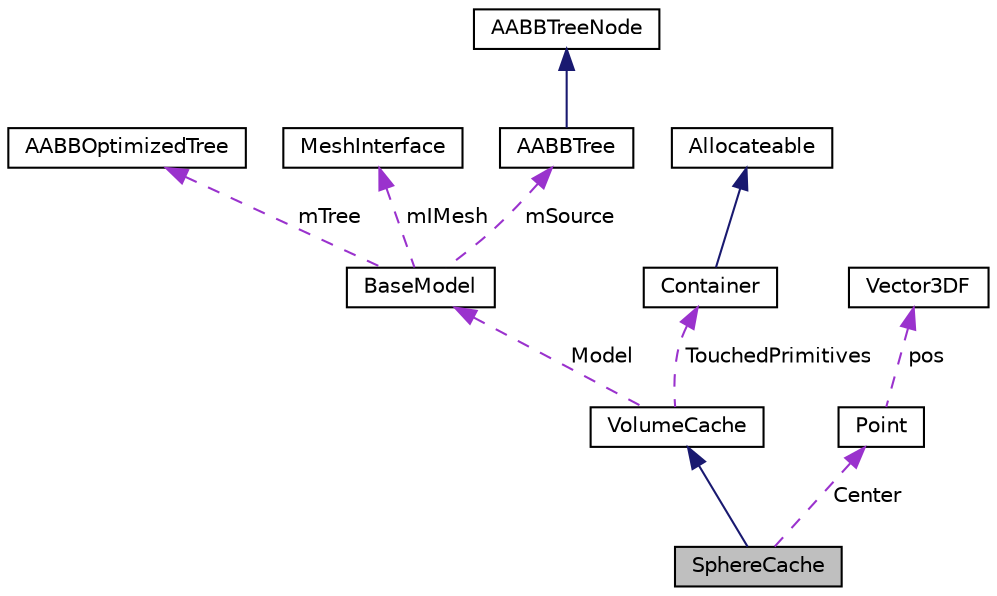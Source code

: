 digraph "SphereCache"
{
  edge [fontname="Helvetica",fontsize="10",labelfontname="Helvetica",labelfontsize="10"];
  node [fontname="Helvetica",fontsize="10",shape=record];
  Node1 [label="SphereCache",height=0.2,width=0.4,color="black", fillcolor="grey75", style="filled", fontcolor="black"];
  Node2 -> Node1 [dir="back",color="midnightblue",fontsize="10",style="solid"];
  Node2 [label="VolumeCache",height=0.2,width=0.4,color="black", fillcolor="white", style="filled",URL="$struct_volume_cache.html"];
  Node3 -> Node2 [dir="back",color="darkorchid3",fontsize="10",style="dashed",label=" Model" ];
  Node3 [label="BaseModel",height=0.2,width=0.4,color="black", fillcolor="white", style="filled",URL="$class_base_model.html"];
  Node4 -> Node3 [dir="back",color="darkorchid3",fontsize="10",style="dashed",label=" mTree" ];
  Node4 [label="AABBOptimizedTree",height=0.2,width=0.4,color="black", fillcolor="white", style="filled",URL="$class_a_a_b_b_optimized_tree.html"];
  Node5 -> Node3 [dir="back",color="darkorchid3",fontsize="10",style="dashed",label=" mIMesh" ];
  Node5 [label="MeshInterface",height=0.2,width=0.4,color="black", fillcolor="white", style="filled",URL="$class_mesh_interface.html"];
  Node6 -> Node3 [dir="back",color="darkorchid3",fontsize="10",style="dashed",label=" mSource" ];
  Node6 [label="AABBTree",height=0.2,width=0.4,color="black", fillcolor="white", style="filled",URL="$class_a_a_b_b_tree.html"];
  Node7 -> Node6 [dir="back",color="midnightblue",fontsize="10",style="solid"];
  Node7 [label="AABBTreeNode",height=0.2,width=0.4,color="black", fillcolor="white", style="filled",URL="$class_a_a_b_b_tree_node.html"];
  Node8 -> Node2 [dir="back",color="darkorchid3",fontsize="10",style="dashed",label=" TouchedPrimitives" ];
  Node8 [label="Container",height=0.2,width=0.4,color="black", fillcolor="white", style="filled",URL="$class_container.html"];
  Node9 -> Node8 [dir="back",color="midnightblue",fontsize="10",style="solid"];
  Node9 [label="Allocateable",height=0.2,width=0.4,color="black", fillcolor="white", style="filled",URL="$class_allocateable.html"];
  Node10 -> Node1 [dir="back",color="darkorchid3",fontsize="10",style="dashed",label=" Center" ];
  Node10 [label="Point",height=0.2,width=0.4,color="black", fillcolor="white", style="filled",URL="$class_point.html"];
  Node11 -> Node10 [dir="back",color="darkorchid3",fontsize="10",style="dashed",label=" pos" ];
  Node11 [label="Vector3DF",height=0.2,width=0.4,color="black", fillcolor="white", style="filled",URL="$class_vector3_d_f.html"];
}

